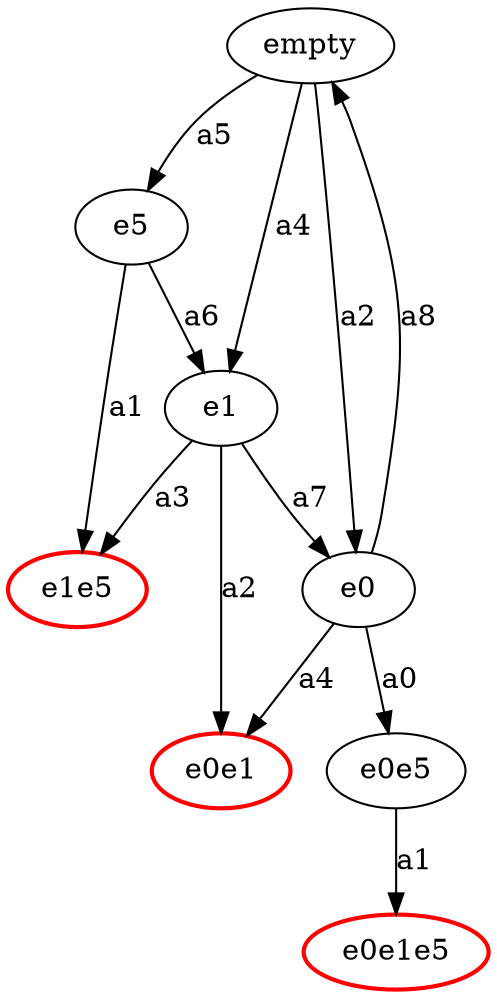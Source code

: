 strict digraph {
  empty -> e5 [label="a0", ];
  empty -> e1 [label="a1", ];
  empty -> e0 [label="a2", ];
  empty -> e5 [label="a3", ];
  empty -> e1 [label="a4", ];
  empty -> e5 [label="a5", ];
  e5 -> e1e5 [label="a1", ];
  e5 -> e1 [label="a6", ];
  e1 -> e0e1 [label="a2", ];
  e1 -> e1e5 [label="a3", ];
  e1 -> e0 [label="a7", ];
  e0 -> e0e5 [label="a0", ];
  e0 -> e0e1 [label="a1", ];
  e0 -> e0e1 [label="a4", ];
  e0 -> empty [label="a8", ];
  e0e1 [color=red, style=bold]
  e0e5 -> e0e1e5 [label="a1", ];
  e0e1e5 [color=red, style=bold]
  e1e5 [color=red, style=bold]
}